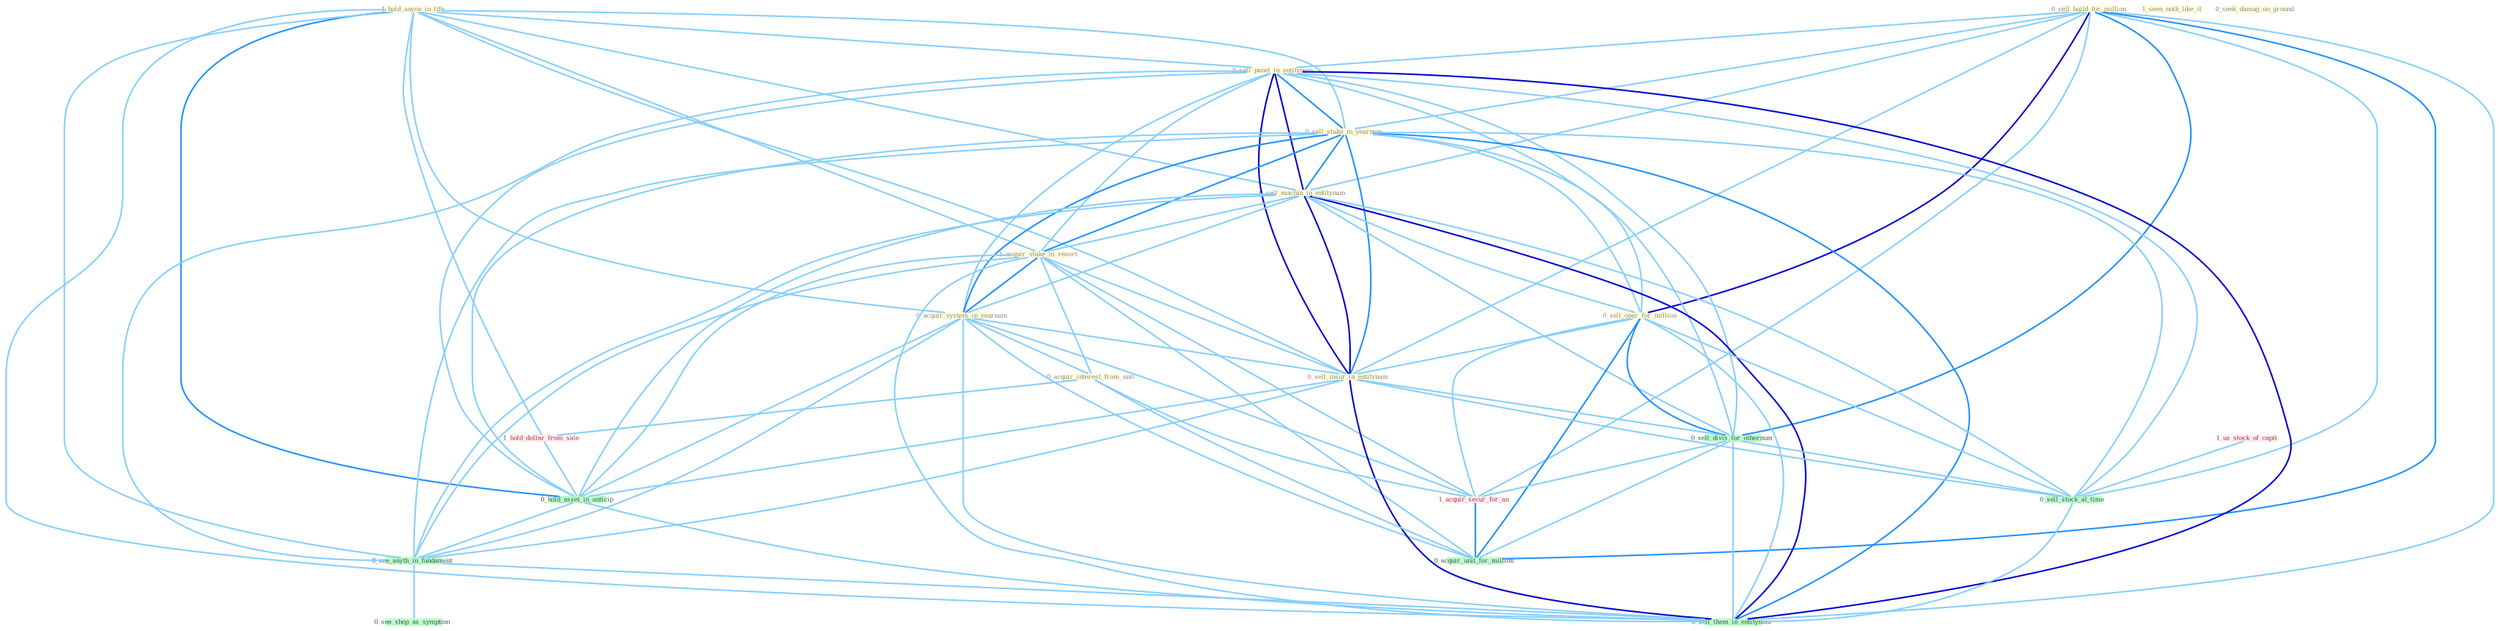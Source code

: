 Graph G{ 
    node
    [shape=polygon,style=filled,width=.5,height=.06,color="#BDFCC9",fixedsize=true,fontsize=4,
    fontcolor="#2f4f4f"];
    {node
    [color="#ffffe0", fontcolor="#8b7d6b"] "1_hold_anyon_in_life " "1_seen_noth_like_it " "0_sell_build_for_million " "0_sell_panel_in_entitynam " "0_sell_stake_in_yearnum " "0_sell_machin_in_entitynam " "1_acquir_stake_in_resort " "0_sell_oper_for_million " "0_acquir_system_in_yearnum " "0_seek_damag_on_ground " "0_sell_insur_in_entitynam " "0_acquir_interest_from_unit "}
{node [color="#fff0f5", fontcolor="#b22222"] "1_acquir_secur_for_an " "1_us_stock_of_capit " "1_hold_dollar_from_sale "}
edge [color="#B0E2FF"];

	"1_hold_anyon_in_life " -- "0_sell_panel_in_entitynam " [w="1", color="#87cefa" ];
	"1_hold_anyon_in_life " -- "0_sell_stake_in_yearnum " [w="1", color="#87cefa" ];
	"1_hold_anyon_in_life " -- "0_sell_machin_in_entitynam " [w="1", color="#87cefa" ];
	"1_hold_anyon_in_life " -- "1_acquir_stake_in_resort " [w="1", color="#87cefa" ];
	"1_hold_anyon_in_life " -- "0_acquir_system_in_yearnum " [w="1", color="#87cefa" ];
	"1_hold_anyon_in_life " -- "0_sell_insur_in_entitynam " [w="1", color="#87cefa" ];
	"1_hold_anyon_in_life " -- "1_hold_dollar_from_sale " [w="1", color="#87cefa" ];
	"1_hold_anyon_in_life " -- "0_hold_asset_in_anticip " [w="2", color="#1e90ff" , len=0.8];
	"1_hold_anyon_in_life " -- "0_see_anyth_in_fundament " [w="1", color="#87cefa" ];
	"1_hold_anyon_in_life " -- "0_sell_them_in_entitynam " [w="1", color="#87cefa" ];
	"0_sell_build_for_million " -- "0_sell_panel_in_entitynam " [w="1", color="#87cefa" ];
	"0_sell_build_for_million " -- "0_sell_stake_in_yearnum " [w="1", color="#87cefa" ];
	"0_sell_build_for_million " -- "0_sell_machin_in_entitynam " [w="1", color="#87cefa" ];
	"0_sell_build_for_million " -- "0_sell_oper_for_million " [w="3", color="#0000cd" , len=0.6];
	"0_sell_build_for_million " -- "0_sell_insur_in_entitynam " [w="1", color="#87cefa" ];
	"0_sell_build_for_million " -- "0_sell_divis_for_othernum " [w="2", color="#1e90ff" , len=0.8];
	"0_sell_build_for_million " -- "1_acquir_secur_for_an " [w="1", color="#87cefa" ];
	"0_sell_build_for_million " -- "0_sell_stock_at_time " [w="1", color="#87cefa" ];
	"0_sell_build_for_million " -- "0_acquir_unit_for_million " [w="2", color="#1e90ff" , len=0.8];
	"0_sell_build_for_million " -- "0_sell_them_in_entitynam " [w="1", color="#87cefa" ];
	"0_sell_panel_in_entitynam " -- "0_sell_stake_in_yearnum " [w="2", color="#1e90ff" , len=0.8];
	"0_sell_panel_in_entitynam " -- "0_sell_machin_in_entitynam " [w="3", color="#0000cd" , len=0.6];
	"0_sell_panel_in_entitynam " -- "1_acquir_stake_in_resort " [w="1", color="#87cefa" ];
	"0_sell_panel_in_entitynam " -- "0_sell_oper_for_million " [w="1", color="#87cefa" ];
	"0_sell_panel_in_entitynam " -- "0_acquir_system_in_yearnum " [w="1", color="#87cefa" ];
	"0_sell_panel_in_entitynam " -- "0_sell_insur_in_entitynam " [w="3", color="#0000cd" , len=0.6];
	"0_sell_panel_in_entitynam " -- "0_sell_divis_for_othernum " [w="1", color="#87cefa" ];
	"0_sell_panel_in_entitynam " -- "0_hold_asset_in_anticip " [w="1", color="#87cefa" ];
	"0_sell_panel_in_entitynam " -- "0_sell_stock_at_time " [w="1", color="#87cefa" ];
	"0_sell_panel_in_entitynam " -- "0_see_anyth_in_fundament " [w="1", color="#87cefa" ];
	"0_sell_panel_in_entitynam " -- "0_sell_them_in_entitynam " [w="3", color="#0000cd" , len=0.6];
	"0_sell_stake_in_yearnum " -- "0_sell_machin_in_entitynam " [w="2", color="#1e90ff" , len=0.8];
	"0_sell_stake_in_yearnum " -- "1_acquir_stake_in_resort " [w="2", color="#1e90ff" , len=0.8];
	"0_sell_stake_in_yearnum " -- "0_sell_oper_for_million " [w="1", color="#87cefa" ];
	"0_sell_stake_in_yearnum " -- "0_acquir_system_in_yearnum " [w="2", color="#1e90ff" , len=0.8];
	"0_sell_stake_in_yearnum " -- "0_sell_insur_in_entitynam " [w="2", color="#1e90ff" , len=0.8];
	"0_sell_stake_in_yearnum " -- "0_sell_divis_for_othernum " [w="1", color="#87cefa" ];
	"0_sell_stake_in_yearnum " -- "0_hold_asset_in_anticip " [w="1", color="#87cefa" ];
	"0_sell_stake_in_yearnum " -- "0_sell_stock_at_time " [w="1", color="#87cefa" ];
	"0_sell_stake_in_yearnum " -- "0_see_anyth_in_fundament " [w="1", color="#87cefa" ];
	"0_sell_stake_in_yearnum " -- "0_sell_them_in_entitynam " [w="2", color="#1e90ff" , len=0.8];
	"0_sell_machin_in_entitynam " -- "1_acquir_stake_in_resort " [w="1", color="#87cefa" ];
	"0_sell_machin_in_entitynam " -- "0_sell_oper_for_million " [w="1", color="#87cefa" ];
	"0_sell_machin_in_entitynam " -- "0_acquir_system_in_yearnum " [w="1", color="#87cefa" ];
	"0_sell_machin_in_entitynam " -- "0_sell_insur_in_entitynam " [w="3", color="#0000cd" , len=0.6];
	"0_sell_machin_in_entitynam " -- "0_sell_divis_for_othernum " [w="1", color="#87cefa" ];
	"0_sell_machin_in_entitynam " -- "0_hold_asset_in_anticip " [w="1", color="#87cefa" ];
	"0_sell_machin_in_entitynam " -- "0_sell_stock_at_time " [w="1", color="#87cefa" ];
	"0_sell_machin_in_entitynam " -- "0_see_anyth_in_fundament " [w="1", color="#87cefa" ];
	"0_sell_machin_in_entitynam " -- "0_sell_them_in_entitynam " [w="3", color="#0000cd" , len=0.6];
	"1_acquir_stake_in_resort " -- "0_acquir_system_in_yearnum " [w="2", color="#1e90ff" , len=0.8];
	"1_acquir_stake_in_resort " -- "0_sell_insur_in_entitynam " [w="1", color="#87cefa" ];
	"1_acquir_stake_in_resort " -- "0_acquir_interest_from_unit " [w="1", color="#87cefa" ];
	"1_acquir_stake_in_resort " -- "1_acquir_secur_for_an " [w="1", color="#87cefa" ];
	"1_acquir_stake_in_resort " -- "0_hold_asset_in_anticip " [w="1", color="#87cefa" ];
	"1_acquir_stake_in_resort " -- "0_see_anyth_in_fundament " [w="1", color="#87cefa" ];
	"1_acquir_stake_in_resort " -- "0_acquir_unit_for_million " [w="1", color="#87cefa" ];
	"1_acquir_stake_in_resort " -- "0_sell_them_in_entitynam " [w="1", color="#87cefa" ];
	"0_sell_oper_for_million " -- "0_sell_insur_in_entitynam " [w="1", color="#87cefa" ];
	"0_sell_oper_for_million " -- "0_sell_divis_for_othernum " [w="2", color="#1e90ff" , len=0.8];
	"0_sell_oper_for_million " -- "1_acquir_secur_for_an " [w="1", color="#87cefa" ];
	"0_sell_oper_for_million " -- "0_sell_stock_at_time " [w="1", color="#87cefa" ];
	"0_sell_oper_for_million " -- "0_acquir_unit_for_million " [w="2", color="#1e90ff" , len=0.8];
	"0_sell_oper_for_million " -- "0_sell_them_in_entitynam " [w="1", color="#87cefa" ];
	"0_acquir_system_in_yearnum " -- "0_sell_insur_in_entitynam " [w="1", color="#87cefa" ];
	"0_acquir_system_in_yearnum " -- "0_acquir_interest_from_unit " [w="1", color="#87cefa" ];
	"0_acquir_system_in_yearnum " -- "1_acquir_secur_for_an " [w="1", color="#87cefa" ];
	"0_acquir_system_in_yearnum " -- "0_hold_asset_in_anticip " [w="1", color="#87cefa" ];
	"0_acquir_system_in_yearnum " -- "0_see_anyth_in_fundament " [w="1", color="#87cefa" ];
	"0_acquir_system_in_yearnum " -- "0_acquir_unit_for_million " [w="1", color="#87cefa" ];
	"0_acquir_system_in_yearnum " -- "0_sell_them_in_entitynam " [w="1", color="#87cefa" ];
	"0_sell_insur_in_entitynam " -- "0_sell_divis_for_othernum " [w="1", color="#87cefa" ];
	"0_sell_insur_in_entitynam " -- "0_hold_asset_in_anticip " [w="1", color="#87cefa" ];
	"0_sell_insur_in_entitynam " -- "0_sell_stock_at_time " [w="1", color="#87cefa" ];
	"0_sell_insur_in_entitynam " -- "0_see_anyth_in_fundament " [w="1", color="#87cefa" ];
	"0_sell_insur_in_entitynam " -- "0_sell_them_in_entitynam " [w="3", color="#0000cd" , len=0.6];
	"0_acquir_interest_from_unit " -- "1_acquir_secur_for_an " [w="1", color="#87cefa" ];
	"0_acquir_interest_from_unit " -- "1_hold_dollar_from_sale " [w="1", color="#87cefa" ];
	"0_acquir_interest_from_unit " -- "0_acquir_unit_for_million " [w="1", color="#87cefa" ];
	"0_sell_divis_for_othernum " -- "1_acquir_secur_for_an " [w="1", color="#87cefa" ];
	"0_sell_divis_for_othernum " -- "0_sell_stock_at_time " [w="1", color="#87cefa" ];
	"0_sell_divis_for_othernum " -- "0_acquir_unit_for_million " [w="1", color="#87cefa" ];
	"0_sell_divis_for_othernum " -- "0_sell_them_in_entitynam " [w="1", color="#87cefa" ];
	"1_acquir_secur_for_an " -- "0_acquir_unit_for_million " [w="2", color="#1e90ff" , len=0.8];
	"1_us_stock_of_capit " -- "0_sell_stock_at_time " [w="1", color="#87cefa" ];
	"1_hold_dollar_from_sale " -- "0_hold_asset_in_anticip " [w="1", color="#87cefa" ];
	"0_hold_asset_in_anticip " -- "0_see_anyth_in_fundament " [w="1", color="#87cefa" ];
	"0_hold_asset_in_anticip " -- "0_sell_them_in_entitynam " [w="1", color="#87cefa" ];
	"0_sell_stock_at_time " -- "0_sell_them_in_entitynam " [w="1", color="#87cefa" ];
	"0_see_anyth_in_fundament " -- "0_see_shop_as_symptom " [w="1", color="#87cefa" ];
	"0_see_anyth_in_fundament " -- "0_sell_them_in_entitynam " [w="1", color="#87cefa" ];
}